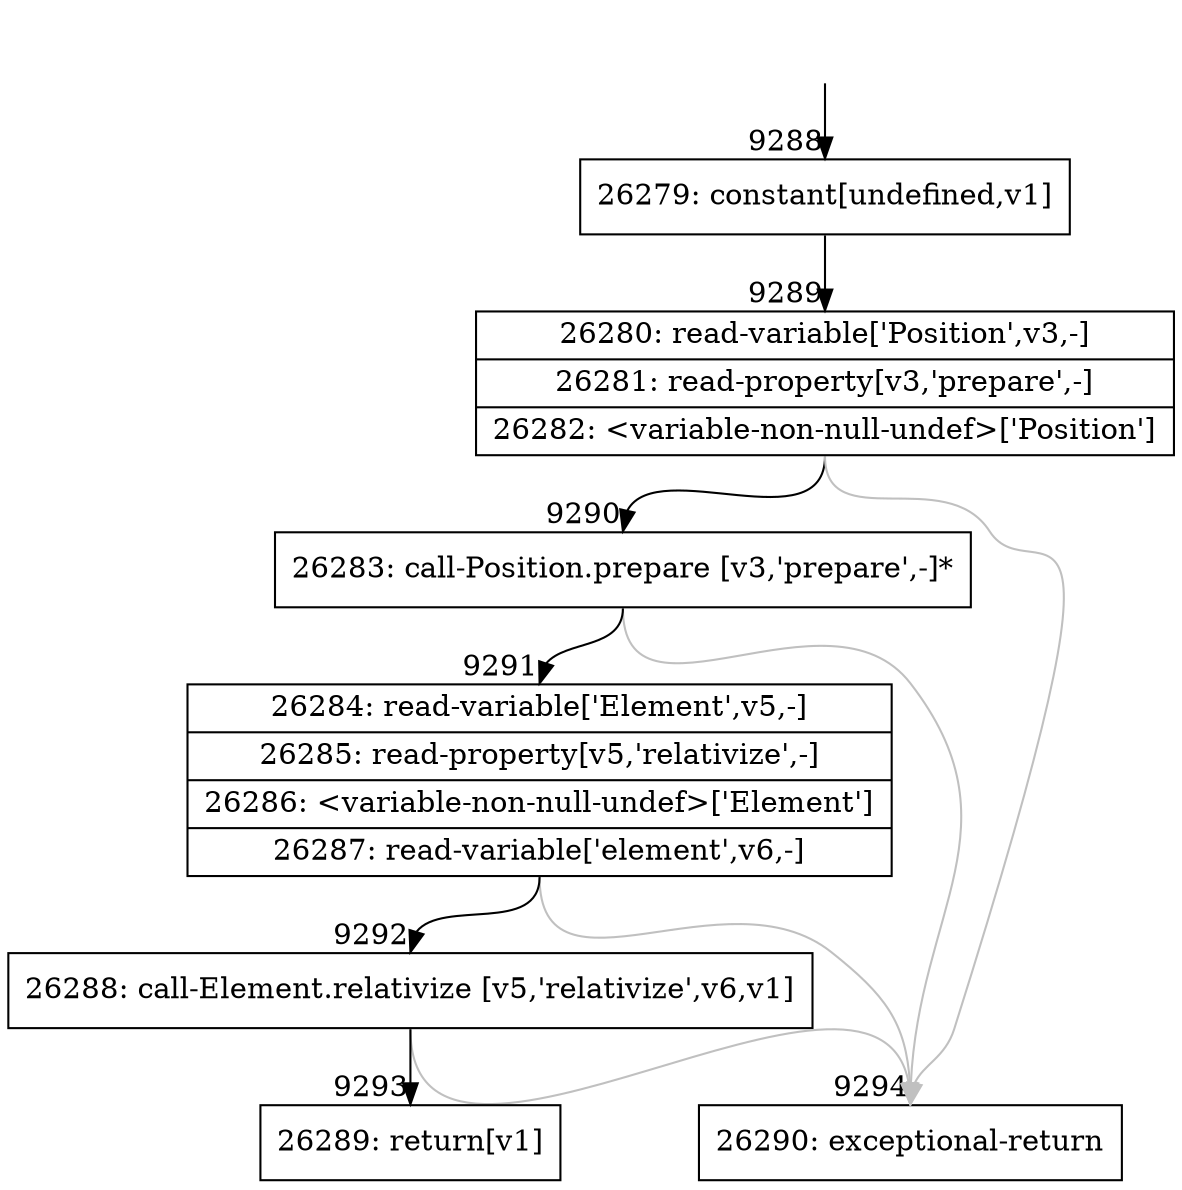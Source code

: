 digraph {
rankdir="TD"
BB_entry709[shape=none,label=""];
BB_entry709 -> BB9288 [tailport=s, headport=n, headlabel="    9288"]
BB9288 [shape=record label="{26279: constant[undefined,v1]}" ] 
BB9288 -> BB9289 [tailport=s, headport=n, headlabel="      9289"]
BB9289 [shape=record label="{26280: read-variable['Position',v3,-]|26281: read-property[v3,'prepare',-]|26282: \<variable-non-null-undef\>['Position']}" ] 
BB9289 -> BB9290 [tailport=s, headport=n, headlabel="      9290"]
BB9289 -> BB9294 [tailport=s, headport=n, color=gray, headlabel="      9294"]
BB9290 [shape=record label="{26283: call-Position.prepare [v3,'prepare',-]*}" ] 
BB9290 -> BB9291 [tailport=s, headport=n, headlabel="      9291"]
BB9290 -> BB9294 [tailport=s, headport=n, color=gray]
BB9291 [shape=record label="{26284: read-variable['Element',v5,-]|26285: read-property[v5,'relativize',-]|26286: \<variable-non-null-undef\>['Element']|26287: read-variable['element',v6,-]}" ] 
BB9291 -> BB9292 [tailport=s, headport=n, headlabel="      9292"]
BB9291 -> BB9294 [tailport=s, headport=n, color=gray]
BB9292 [shape=record label="{26288: call-Element.relativize [v5,'relativize',v6,v1]}" ] 
BB9292 -> BB9293 [tailport=s, headport=n, headlabel="      9293"]
BB9292 -> BB9294 [tailport=s, headport=n, color=gray]
BB9293 [shape=record label="{26289: return[v1]}" ] 
BB9294 [shape=record label="{26290: exceptional-return}" ] 
//#$~ 7370
}
